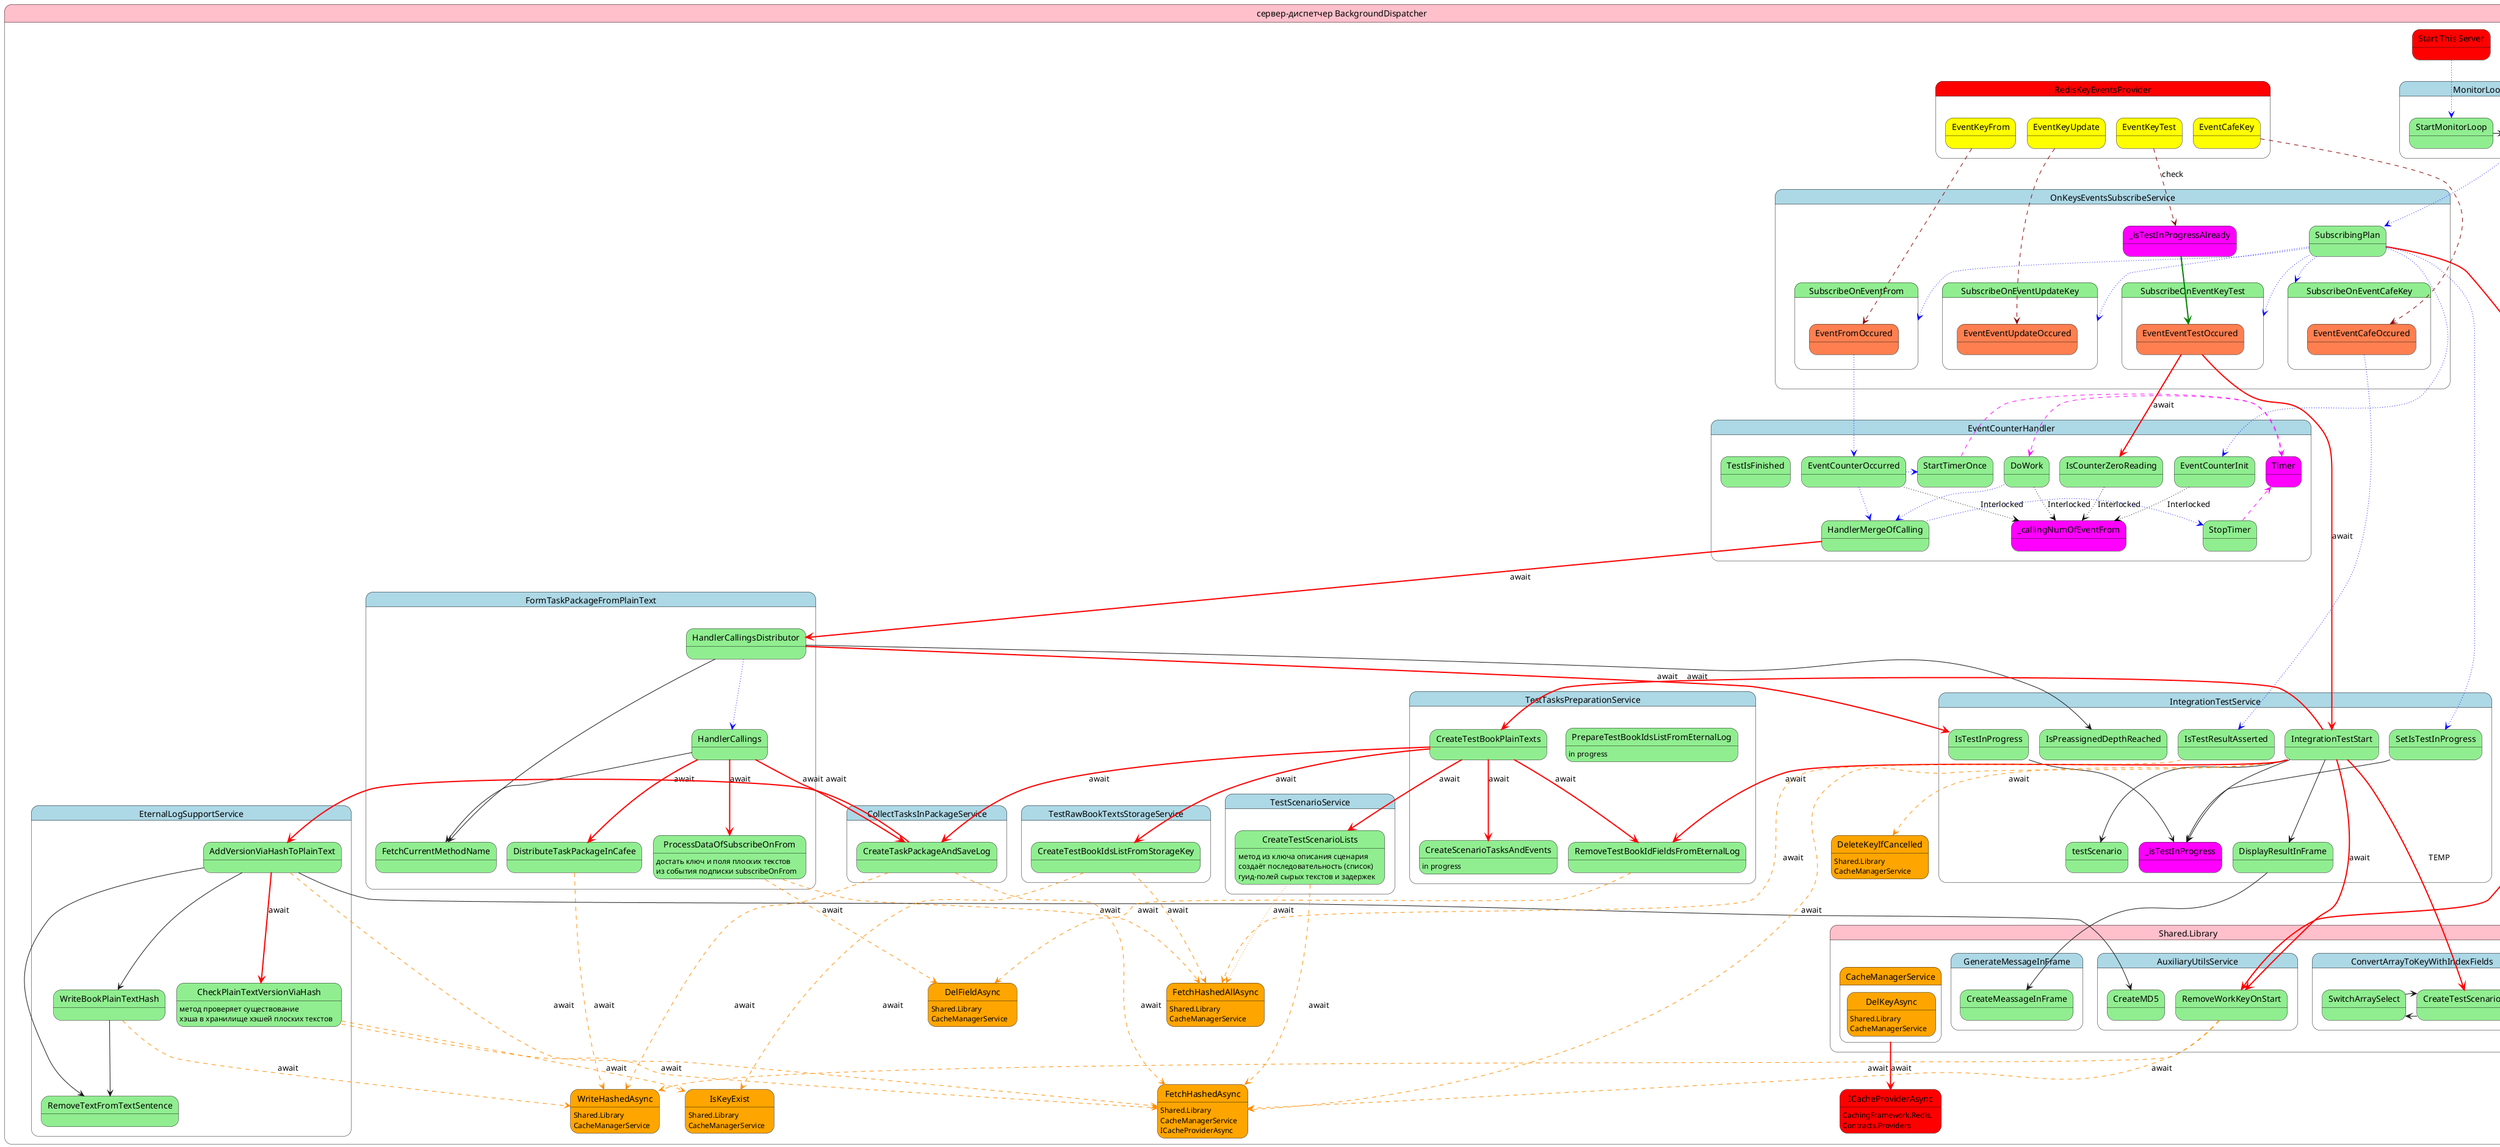 @startuml

state "сервер-диспетчер BackgroundDispatcher" as BackgroundDispatcher #pink {
    state "Start This Server" as ProgramCS #red

    state RedisKeyEventsProvider #red{
        state EventKeyFrom #yellow
        state EventСafeKey #yellow
        state EventKeyUpdate #yellow
        state EventKeyTest #yellow
    }
    state ICacheProviderAsync #red{

    }
    ICacheProviderAsync : CachingFramework.Redis.\nContracts.Providers

    state MonitorLoop #lightblue {
        state StartMonitorLoop #lightgreen
        state Monitor #lightgreen {
        }
        StartMonitorLoop -> Monitor
    }
    ProgramCS -[#blue,dotted]-> StartMonitorLoop

    state "OnKeysEventsSubscribeService" as _subscribe #lightblue {
        state SubscribingPlan #lightgreen
        Monitor -[#blue,dotted]-> SubscribingPlan
        state _isTestInProgressAlready #magenta

        state SubscribeOnEventFrom #lightgreen {
            state EventFromOccured #coral{
            }
        }
        state SubscribeOnEventСafeKey #lightgreen {
            state EventEventСafeOccured #coral{
            }
        }
        state SubscribeOnEventUpdateKey #lightgreen {
            state EventEventUpdateOccured #coral{
            }
        }
        state SubscribeOnEventKeyTest #lightgreen {
            state EventEventTestOccured #coral
        }
        _isTestInProgressAlready -[#green,bold]-> EventEventTestOccured
    }
    SubscribingPlan -[#blue,dotted]-> SubscribeOnEventFrom
    SubscribingPlan -[#blue,dotted]-> SubscribeOnEventСafeKey
    SubscribingPlan -[#blue,dotted]-> SubscribeOnEventUpdateKey
    SubscribingPlan -[#blue,dotted]-> SubscribeOnEventKeyTest

    state "EventCounterHandler" as _count #lightblue {
        state Timer #magenta
        state _callingNumOfEventFrom #magenta

        state EventCounterInit #lightgreen {
        }
        state IsCounterZeroReading #lightgreen {
        }
        state EventCounterOccurred #lightgreen {
        }
        state HandlerMergeOfCalling #lightgreen {
        }
        state StartTimerOnce #lightgreen {
        }
        state DoWork #lightgreen {
        }
        state StopTimer #lightgreen {
        }
        state TestIsFinished #lightgreen {
        }
    }
    IsCounterZeroReading -[#black,dotted]-> _callingNumOfEventFrom : Interlocked
    EventCounterInit -[#black,dotted]-> _callingNumOfEventFrom : Interlocked
    EventCounterOccurred -[#black,dotted]-> _callingNumOfEventFrom : Interlocked
    DoWork -[#black,dotted]-> _callingNumOfEventFrom : Interlocked
    EventCounterOccurred -[#blue,dotted]> StartTimerOnce
    StartTimerOnce -[#magenta,dashed]> Timer
    StopTimer -[#magenta,dashed]> Timer
    Timer -[#magenta,dashed]> DoWork
    EventCounterOccurred -[#blue,dotted]-> HandlerMergeOfCalling
    HandlerMergeOfCalling -[#blue,dotted]> StopTimer
    SubscribingPlan -[#blue,dotted]-> EventCounterInit
    DoWork -[#blue,dotted]> HandlerMergeOfCalling

    state "FormTaskPackageFromPlainText" as _front #lightblue {
        state HandlerCallingsDistributor #lightgreen {
        }
        state FetchCurrentMethodName #lightgreen {
        }
        state HandlerCallings #lightgreen {
        }
        state ProcessDataOfSubscribeOnFrom #lightgreen {
        }
        ProcessDataOfSubscribeOnFrom : достать ключ и поля плоских текстов \nиз события подписки subscribeOnFrom
        state DistributeTaskPackageInCafee #lightgreen {
        }
    }
    HandlerCallingsDistributor --> FetchCurrentMethodName
    HandlerCallings --> FetchCurrentMethodName
    HandlerCallings -[#red,bold]-> ProcessDataOfSubscribeOnFrom : await
    HandlerCallings -[#red,bold]-> DistributeTaskPackageInCafee : await
    HandlerCallingsDistributor -[#blue,dotted]-> HandlerCallings

    state "TestTasksPreparationService" as _prepare #lightblue {
        state CreateScenarioTasksAndEvents #lightgreen {
        }
        CreateScenarioTasksAndEvents : in progress
        state PrepareTestBookIdsListFromEternalLog #lightgreen {
        }
        PrepareTestBookIdsListFromEternalLog : in progress
        state RemoveTestBookIdFieldsFromEternalLog #lightgreen {
        }
        state CreateTestBookPlainTexts #lightgreen {
        }
    }
    CreateTestBookPlainTexts -[#red,bold]-> RemoveTestBookIdFieldsFromEternalLog : await
    CreateTestBookPlainTexts -[#red,bold]-> CreateScenarioTasksAndEvents : await

    state "TestRawBookTextsStorageService" as _store #lightblue {
        state CreateTestBookIdsListFromStorageKey #lightgreen {
        }
    }

    state "CollectTasksInPackageService" as _collect #lightblue {
        state CreateTaskPackageAndSaveLog #lightgreen {
        }
    }

    state "TestScenarioService" as _scenario #lightblue {
        state CreateTestScenarioLists #lightgreen {
            CreateTestScenarioLists  : метод из ключа описания сценария \nсоздаёт последовательность (список) \nгуид-полей сырых текстов и задержек
        }
    }

    state "EternalLogSupportService" as _eternal #lightblue {
        state AddVersionViaHashToPlainText #lightgreen {
        }
        state CheckPlainTextVersionViaHash #lightgreen {
            CheckPlainTextVersionViaHash : метод проверяет существование \nхэша в хранилище хэшей плоских текстов
        }
        state RemoveTextFromTextSentence #lightgreen {
        }
        state WriteBookPlainTextHash #lightgreen {
        }
    }
    AddVersionViaHashToPlainText -[#red,bold]-> CheckPlainTextVersionViaHash : await
    AddVersionViaHashToPlainText --> RemoveTextFromTextSentence
    AddVersionViaHashToPlainText --> WriteBookPlainTextHash
    WriteBookPlainTextHash --> RemoveTextFromTextSentence

    state "IntegrationTestService" as _test #lightblue {
        state _isTestInProgress #magenta

        state IsTestInProgress #lightgreen {
        }
        state IntegrationTestStart #lightgreen {
        }
        state IsTestResultAsserted #lightgreen {
        }
        state IsPreassignedDepthReached #lightgreen {
        }
        state testScenario #lightgreen {
        }
        state DisplayResultInFrame #lightgreen {
        }
        state SetIsTestInProgress #lightgreen {
        }
    }

    state DeleteKeyIfCancelled #orange
    DeleteKeyIfCancelled : Shared.Library \nCacheManagerService
    state IsKeyExist #orange
    IsKeyExist : Shared.Library \nCacheManagerService
    state DelFieldAsync #orange
    DelFieldAsync : Shared.Library \nCacheManagerService
    state FetchHashedAsync #orange
    FetchHashedAsync : Shared.Library \nCacheManagerService \nICacheProviderAsync
    state WriteHashedAsync #orange
    WriteHashedAsync : Shared.Library \nCacheManagerService
    state FetchHashedAllAsync #orange
    FetchHashedAllAsync : Shared.Library \nCacheManagerService

    state "Shared.Library" as Shared #pink {
        state "ConvertArrayToKeyWithIndexFields" as _convert #lightblue {
            state CreateTestScenarioKey #lightgreen{

            }
            state SwitchArraySelect #lightgreen{

            }
            CreateTestScenarioKey -> SwitchArraySelect
            SwitchArraySelect -> CreateTestScenarioKey
        }
        state "AuxiliaryUtilsService" as _aux #lightblue {
            state RemoveWorkKeyOnStart #lightgreen {
            }
            state CreateMD5 #lightgreen {
            }
        }
        state "GenerateMessageInFrame" as GenerateMessageInFrame #lightblue {
            state CreateMeassageInFrame #lightgreen {
            }

        }
        state CacheManagerService #orange{
            state DelKeyAsync #orange
            DelKeyAsync : Shared.Library \nCacheManagerService
        }
        ' state SetStartConstants #orange
        ' state SetConstantsStartGuidKey #orange
        ' state SetLifeTimeFromKey #orange
        ' state FetchUpdatedConstant #orange
        ' state FetchUpdatedConstantsAndDeleteKey #orange


        ' _convert -down[hidden]-> _aux
        ' _aux -down[hidden]-> GenerateMessageInFrame
        ' GenerateMessageInFrame -down[hidden]-> CacheManagerService

        CacheManagerService -[#red,bold]-> ICacheProviderAsync : await
        ' SetStartConstants -down[hidden]-> SetConstantsStartGuidKey
        ' SetConstantsStartGuidKey -down[hidden]-> SetLifeTimeFromKey
        ' SetLifeTimeFromKey -down[hidden]-> FetchUpdatedConstant
        ' FetchUpdatedConstant -down[hidden]-> FetchUpdatedConstantsAndDeleteKey
        ' FetchUpdatedConstantsAndDeleteKey -down[hidden]-> DeleteKeyIfCancelled
        ' DeleteKeyIfCancelled -down[hidden]-> IsKeyExist
        ' IsKeyExist -down[hidden]-> DelKeyAsync
        ' DelKeyAsync -down[hidden]-> DelFieldAsync
        ' DelFieldAsync -down[hidden]-> FetchHashedAsync
        ' FetchHashedAsync -down[hidden]-> WriteHashedAsync
        ' WriteHashedAsync -down[hidden]-> FetchHashedAllAsync

    }
    ' RedisKeyEventsProvider -down[hidden]-> _subscribe
    ' _subscribe -down[hidden]-> _count
    ' _count -down[hidden]-> _front
    '_front -down[hidden]-> Shared
    ' _front -> _prepare
     
    ' _eternal -> _test
    ' _test -> Shared
    ' BackgroundDispatcher -> Shared
    IntegrationTestStart --> _isTestInProgress
    SetIsTestInProgress --> _isTestInProgress
    IsTestInProgress --> _isTestInProgress
    IntegrationTestStart --> DisplayResultInFrame
    IntegrationTestStart --> testScenario
    'IntegrationTestStart -down[hidden]-> IsTestResultAsserted
    DisplayResultInFrame --> CreateMeassageInFrame

    SubscribingPlan -[#red,bold]-> RemoveWorkKeyOnStart : await
    'to remove SetIsTestInProgress
    SubscribingPlan -[#blue,dotted]-> SetIsTestInProgress

    EventKeyFrom -[#darkred,dashed]-> EventFromOccured
    EventСafeKey -[#darkred,dashed]-> EventEventСafeOccured
    EventKeyUpdate -[#darkred,dashed]-> EventEventUpdateOccured
    EventKeyTest -[#darkred,dashed]-> _isTestInProgressAlready : check
    EventFromOccured -[#blue,dotted]-> EventCounterOccurred
    EventEventСafeOccured -[#blue,dotted]-> IsTestResultAsserted
    EventEventTestOccured -[#red,bold]-> IsCounterZeroReading : await
    EventEventTestOccured -[#red,bold]-> IntegrationTestStart : await

    HandlerCallingsDistributor -[#red,bold]-> IsTestInProgress : await
    HandlerCallingsDistributor --> IsPreassignedDepthReached
    HandlerMergeOfCalling -[#red,bold]-> HandlerCallingsDistributor : await
    HandlerCallings -[#red,bold]-> CreateTaskPackageAndSaveLog : await
    ProcessDataOfSubscribeOnFrom -[#darkorange,dashed]-> FetchHashedAllAsync : await
    ProcessDataOfSubscribeOnFrom -[#darkorange,dashed]-> DelFieldAsync : await
    DistributeTaskPackageInCafee -[#darkorange,dashed]-> WriteHashedAsync : await

    AddVersionViaHashToPlainText --> CreateMD5
    AddVersionViaHashToPlainText -[#darkorange,dashed]-> FetchHashedAsync : await
    WriteBookPlainTextHash -[#darkorange,dashed]-> WriteHashedAsync : await
    CheckPlainTextVersionViaHash -[#darkorange,dashed]-> IsKeyExist : await
    CheckPlainTextVersionViaHash -[#darkorange,dashed]-> FetchHashedAsync : await
    CreateTaskPackageAndSaveLog -[#darkorange,dashed]-> FetchHashedAsync : await
    CreateTaskPackageAndSaveLog -[#red,bold]-> AddVersionViaHashToPlainText : await
    CreateTaskPackageAndSaveLog -[#darkorange,dashed]-> WriteHashedAsync : await

    RemoveTestBookIdFieldsFromEternalLog -[#darkorange,dashed]-> DelFieldAsync : await
    CreateTestBookPlainTexts -[#red,bold]-> CreateTestBookIdsListFromStorageKey : await
    CreateTestBookPlainTexts -[#red,bold]-> CreateTaskPackageAndSaveLog : await
    CreateTestBookPlainTexts -[#red,bold]-> CreateTestScenarioLists : await

    CreateTestBookIdsListFromStorageKey -[#darkorange,dashed]-> IsKeyExist : await
    CreateTestBookIdsListFromStorageKey -[#darkorange,dashed]-> FetchHashedAllAsync : await

    CreateTestScenarioLists -[#darkorange,dotted]-> FetchHashedAllAsync : await
    CreateTestScenarioLists -[#darkorange,dashed]-> FetchHashedAsync : await

    IntegrationTestStart -[#red,bold]-> RemoveWorkKeyOnStart : await
    IntegrationTestStart -[#red,bold]-> CreateTestScenarioKey : TEMP
    IntegrationTestStart -[#red,bold]-> CreateTestBookPlainTexts : await
    IntegrationTestStart -[#darkorange,dashed]-> FetchHashedAsync : await
    IntegrationTestStart -[#darkorange,dashed]-> DeleteKeyIfCancelled : await
    IntegrationTestStart -[#red,bold]-> RemoveTestBookIdFieldsFromEternalLog : await

    RemoveWorkKeyOnStart -[#darkorange,dashed]-> WriteHashedAsync : await
    RemoveWorkKeyOnStart -[#darkorange,dashed]-> FetchHashedAsync : await

    IsTestResultAsserted -[#darkorange,dashed]-> FetchHashedAllAsync : await

    '_prepare --> _store
}
@enduml
